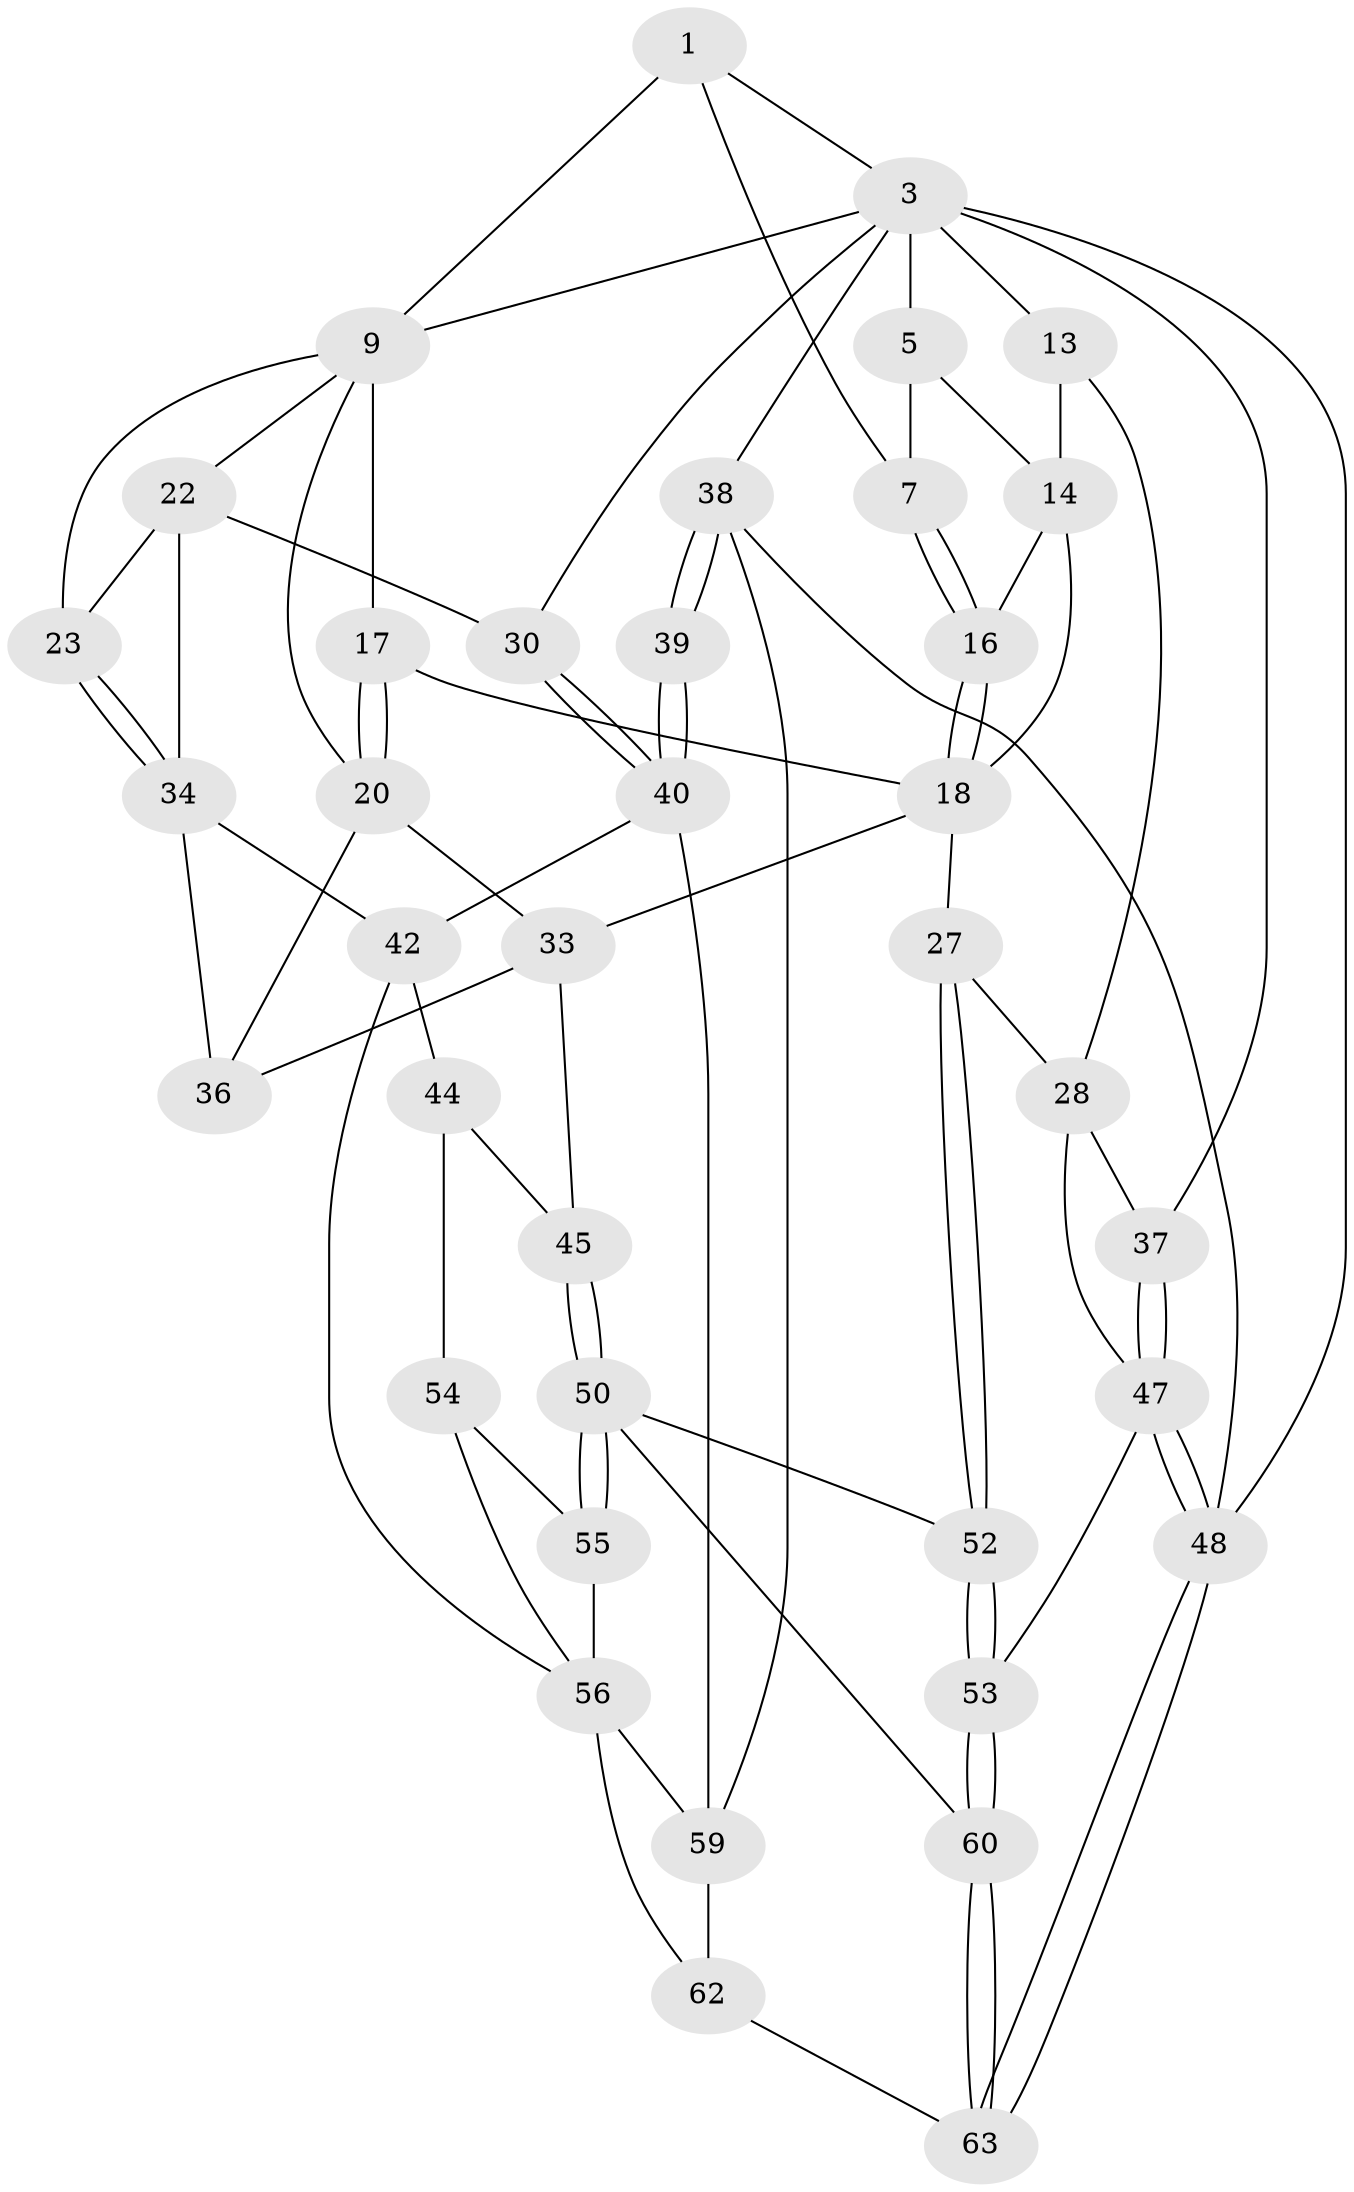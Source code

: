 // original degree distribution, {3: 0.03125, 4: 0.265625, 5: 0.46875, 6: 0.234375}
// Generated by graph-tools (version 1.1) at 2025/21/03/04/25 18:21:10]
// undirected, 38 vertices, 85 edges
graph export_dot {
graph [start="1"]
  node [color=gray90,style=filled];
  1 [pos="+0.6103802786454138+0",super="+2+6"];
  3 [pos="+1+0",super="+4+24"];
  5 [pos="+0.42561187009877377+0",super="+8"];
  7 [pos="+0.5163917914280571+0.14513814987554088"];
  9 [pos="+0.8445457588837412+0.22545605273228084",super="+21+10"];
  13 [pos="+0.1752229453123025+0.2160295891799876"];
  14 [pos="+0.18907471607183046+0.21844947515487492",super="+15"];
  16 [pos="+0.42374983437422115+0.25353430601203575"];
  17 [pos="+0.6174482624042015+0.3240632179193948"];
  18 [pos="+0.426525829108609+0.3409932528090108",super="+25"];
  20 [pos="+0.6313541405699163+0.3456838398421331",super="+32"];
  22 [pos="+0.8650504762188814+0.31992739800318076",super="+31"];
  23 [pos="+0.823905797759505+0.3696090603019018"];
  27 [pos="+0.3125757908871836+0.5403726728942542"];
  28 [pos="+0.1835309407737572+0.5666673173701953",super="+29"];
  30 [pos="+1+0.44947757487265205"];
  33 [pos="+0.538245086886133+0.5567590218926153",super="+41"];
  34 [pos="+0.8318960212036083+0.447365798369433",super="+35"];
  36 [pos="+0.7636174504223924+0.49660638657453143"];
  37 [pos="+0+0.39267397339726995"];
  38 [pos="+1+1"];
  39 [pos="+1+1"];
  40 [pos="+1+0.7070605784665451",super="+46"];
  42 [pos="+0.9234000135795316+0.6562222847000704",super="+43"];
  44 [pos="+0.7269222103011386+0.7184226704086553"];
  45 [pos="+0.5849547320337062+0.6224372841035457"];
  47 [pos="+0+0.7578546348438309",super="+49"];
  48 [pos="+0+1"];
  50 [pos="+0.48559508958826797+0.7748030518976945",super="+51"];
  52 [pos="+0.3755456733320601+0.7722959177556674"];
  53 [pos="+0.284249166017721+0.8525961397582774"];
  54 [pos="+0.5603827703981222+0.8278447521213161"];
  55 [pos="+0.5217511176297938+0.8254325265240521"];
  56 [pos="+0.7245162964652901+0.8591129009581897",super="+57"];
  59 [pos="+0.7575753068360827+0.8770217290066226",super="+64"];
  60 [pos="+0.32850952051890714+1"];
  62 [pos="+0.5577366047014078+1"];
  63 [pos="+0.3299762432770772+1"];
  1 -- 3;
  1 -- 9 [weight=2];
  1 -- 7;
  3 -- 38;
  3 -- 48;
  3 -- 37;
  3 -- 5;
  3 -- 13;
  3 -- 9;
  3 -- 30;
  5 -- 14;
  5 -- 7;
  7 -- 16;
  7 -- 16;
  9 -- 22;
  9 -- 17;
  9 -- 20;
  9 -- 23;
  13 -- 14;
  13 -- 28;
  14 -- 16;
  14 -- 18;
  16 -- 18;
  16 -- 18;
  17 -- 18;
  17 -- 20;
  17 -- 20;
  18 -- 33;
  18 -- 27;
  20 -- 33;
  20 -- 36;
  22 -- 23;
  22 -- 34;
  22 -- 30;
  23 -- 34;
  23 -- 34;
  27 -- 28;
  27 -- 52;
  27 -- 52;
  28 -- 47;
  28 -- 37;
  30 -- 40;
  30 -- 40;
  33 -- 36;
  33 -- 45;
  34 -- 42;
  34 -- 36;
  37 -- 47;
  37 -- 47;
  38 -- 39;
  38 -- 39;
  38 -- 48;
  38 -- 59;
  39 -- 40 [weight=2];
  39 -- 40;
  40 -- 42;
  40 -- 59;
  42 -- 56;
  42 -- 44;
  44 -- 45;
  44 -- 54;
  45 -- 50;
  45 -- 50;
  47 -- 48;
  47 -- 48;
  47 -- 53;
  48 -- 63;
  48 -- 63;
  50 -- 55;
  50 -- 55;
  50 -- 52;
  50 -- 60;
  52 -- 53;
  52 -- 53;
  53 -- 60;
  53 -- 60;
  54 -- 55;
  54 -- 56;
  55 -- 56;
  56 -- 59;
  56 -- 62;
  59 -- 62;
  60 -- 63;
  60 -- 63;
  62 -- 63;
}

